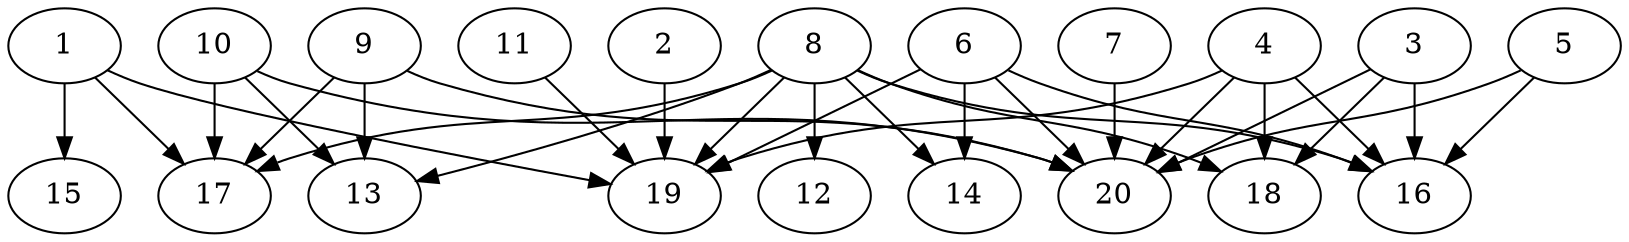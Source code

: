// DAG automatically generated by daggen at Thu Oct  3 13:58:43 2019
// ./daggen --dot -n 20 --ccr 0.4 --fat 0.9 --regular 0.5 --density 0.6 --mindata 5242880 --maxdata 52428800 
digraph G {
  1 [size="58373120", alpha="0.09", expect_size="23349248"] 
  1 -> 15 [size ="23349248"]
  1 -> 17 [size ="23349248"]
  1 -> 19 [size ="23349248"]
  2 [size="51038720", alpha="0.08", expect_size="20415488"] 
  2 -> 19 [size ="20415488"]
  3 [size="55265280", alpha="0.09", expect_size="22106112"] 
  3 -> 16 [size ="22106112"]
  3 -> 18 [size ="22106112"]
  3 -> 20 [size ="22106112"]
  4 [size="51238400", alpha="0.06", expect_size="20495360"] 
  4 -> 16 [size ="20495360"]
  4 -> 18 [size ="20495360"]
  4 -> 19 [size ="20495360"]
  4 -> 20 [size ="20495360"]
  5 [size="59409920", alpha="0.05", expect_size="23763968"] 
  5 -> 16 [size ="23763968"]
  5 -> 20 [size ="23763968"]
  6 [size="51763200", alpha="0.14", expect_size="20705280"] 
  6 -> 14 [size ="20705280"]
  6 -> 16 [size ="20705280"]
  6 -> 19 [size ="20705280"]
  6 -> 20 [size ="20705280"]
  7 [size="114406400", alpha="0.16", expect_size="45762560"] 
  7 -> 20 [size ="45762560"]
  8 [size="14609920", alpha="0.04", expect_size="5843968"] 
  8 -> 12 [size ="5843968"]
  8 -> 13 [size ="5843968"]
  8 -> 14 [size ="5843968"]
  8 -> 16 [size ="5843968"]
  8 -> 17 [size ="5843968"]
  8 -> 18 [size ="5843968"]
  8 -> 19 [size ="5843968"]
  9 [size="33203200", alpha="0.13", expect_size="13281280"] 
  9 -> 13 [size ="13281280"]
  9 -> 17 [size ="13281280"]
  9 -> 20 [size ="13281280"]
  10 [size="103577600", alpha="0.19", expect_size="41431040"] 
  10 -> 13 [size ="41431040"]
  10 -> 17 [size ="41431040"]
  10 -> 20 [size ="41431040"]
  11 [size="38394880", alpha="0.06", expect_size="15357952"] 
  11 -> 19 [size ="15357952"]
  12 [size="90288640", alpha="0.19", expect_size="36115456"] 
  13 [size="20838400", alpha="0.00", expect_size="8335360"] 
  14 [size="73410560", alpha="0.12", expect_size="29364224"] 
  15 [size="108610560", alpha="0.04", expect_size="43444224"] 
  16 [size="21972480", alpha="0.12", expect_size="8788992"] 
  17 [size="102999040", alpha="0.19", expect_size="41199616"] 
  18 [size="81937920", alpha="0.05", expect_size="32775168"] 
  19 [size="108477440", alpha="0.04", expect_size="43390976"] 
  20 [size="66534400", alpha="0.04", expect_size="26613760"] 
}
